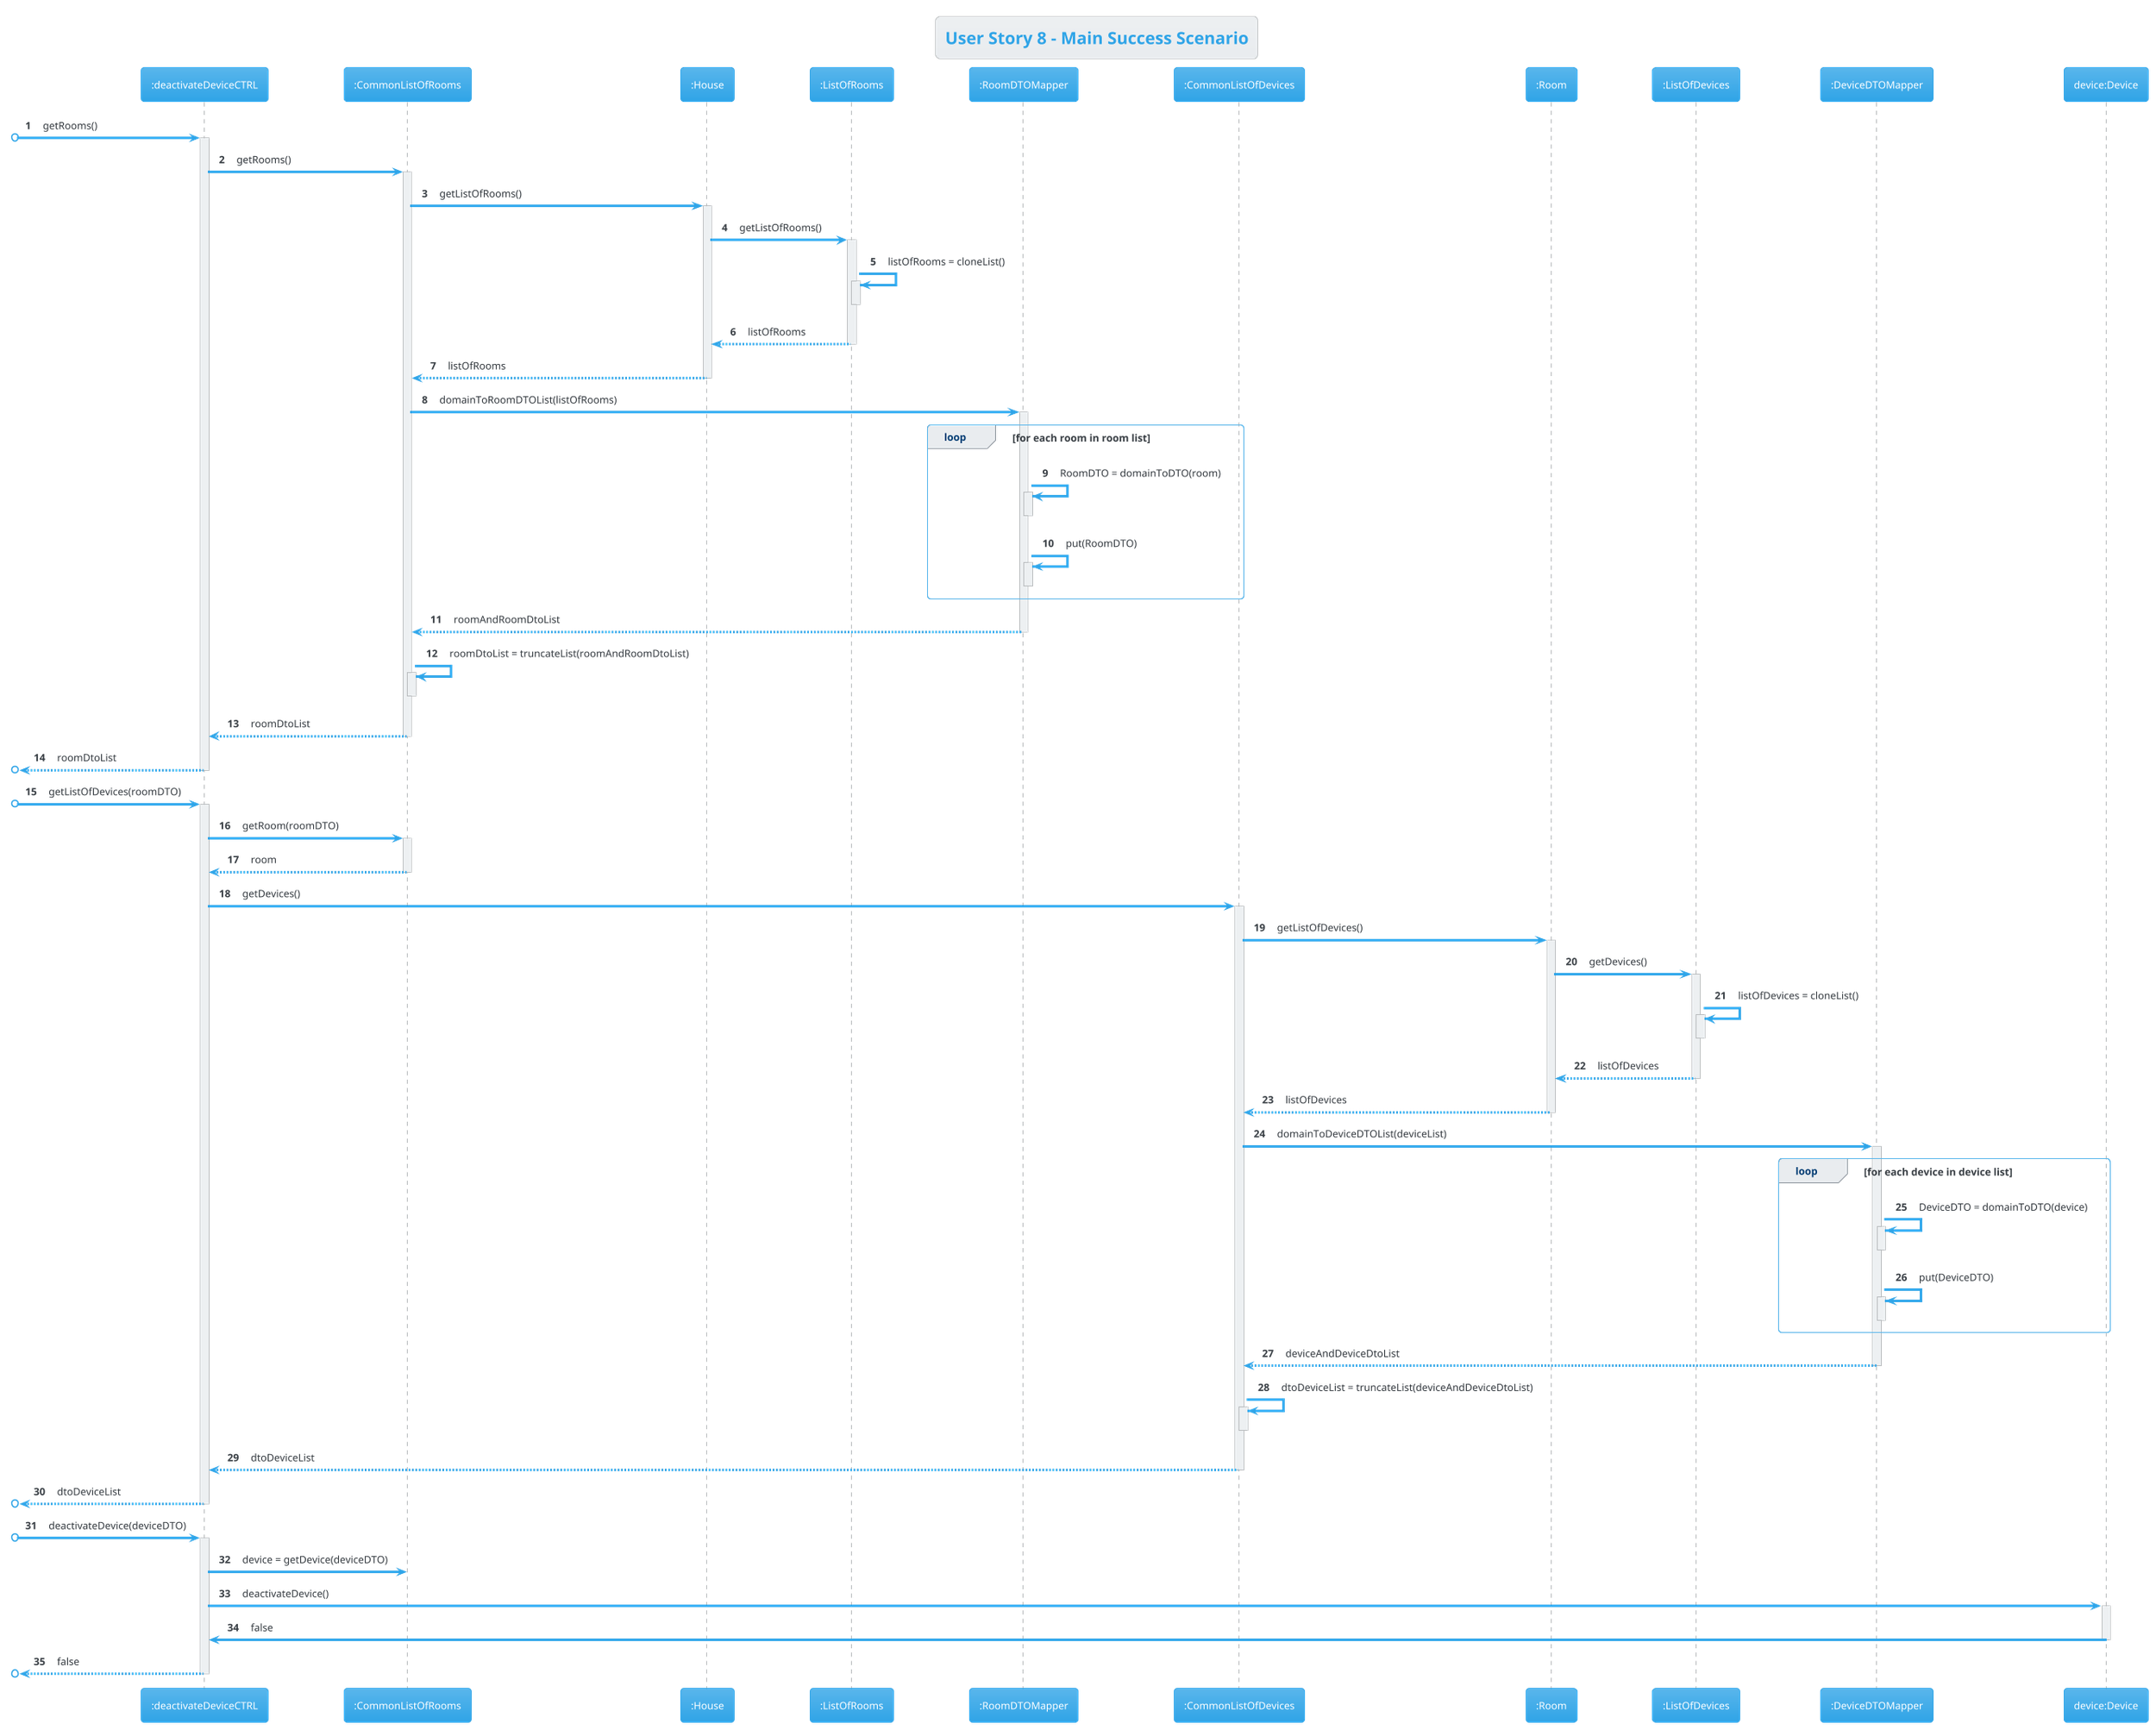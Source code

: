  @startuml
title User Story 8 - Main Success Scenario
!theme cerulean
autonumber

participant ":deactivateDeviceCTRL" as C
participant ":CommonListOfRooms" as CU
participant ":House" as H
participant ":ListOfRooms" as LR
participant ":RoomDTOMapper" as RM
participant ":CommonListOfDevices" as CD
participant ":Room" as R
participant ":ListOfDevices" as LD
participant ":DeviceDTOMapper" as DM
participant "device:Device" as D



[o-> C : getRooms()
activate C
C -> CU : getRooms()
activate CU
CU -> H : getListOfRooms()
activate H
H -> LR : getListOfRooms()
activate LR
LR -> LR : listOfRooms = cloneList()
activate LR
deactivate LR
LR --> H : listOfRooms
deactivate LR
H --> CU : listOfRooms
deactivate H
CU -> RM : domainToRoomDTOList(listOfRooms)
activate RM
loop for each room in room list
RM -> RM : RoomDTO = domainToDTO(room)
activate RM
deactivate RM
RM -> RM : put(RoomDTO)
activate RM
deactivate RM
end loop
RM --> CU : roomAndRoomDtoList
deactivate RM
CU -> CU : roomDtoList = truncateList(roomAndRoomDtoList)
activate CU
deactivate CU
CU --> C : roomDtoList
deactivate CU
[o<-- C : roomDtoList
deactivate C

[o-> C : getListOfDevices(roomDTO)
activate C
C -> CU: getRoom(roomDTO)
activate CU
CU --> C : room
deactivate CU
C -> CD : getDevices()
activate CD
CD -> R : getListOfDevices()
activate R
R -> LD : getDevices()
activate LD
LD -> LD : listOfDevices = cloneList()
activate LD
deactivate LD
LD --> R : listOfDevices
deactivate LD
R --> CD : listOfDevices
deactivate R
CD -> DM : domainToDeviceDTOList(deviceList)
activate DM
loop for each device in device list
DM -> DM : DeviceDTO = domainToDTO(device)
activate DM
deactivate DM
DM -> DM : put(DeviceDTO)
activate DM
deactivate DM
end loop
DM --> CD : deviceAndDeviceDtoList
deactivate DM
CD -> CD : dtoDeviceList = truncateList(deviceAndDeviceDtoList)
activate CD
deactivate CD
CD --> C : dtoDeviceList
deactivate CD
[o<-- C : dtoDeviceList
deactivate C

[o-> C : deactivateDevice(deviceDTO)
activate C
C -> CU : device = getDevice(deviceDTO)
C -> D : deactivateDevice()
activate D
D -> C : false
deactivate D
[o<-- C : false
deactivate C
@enduml